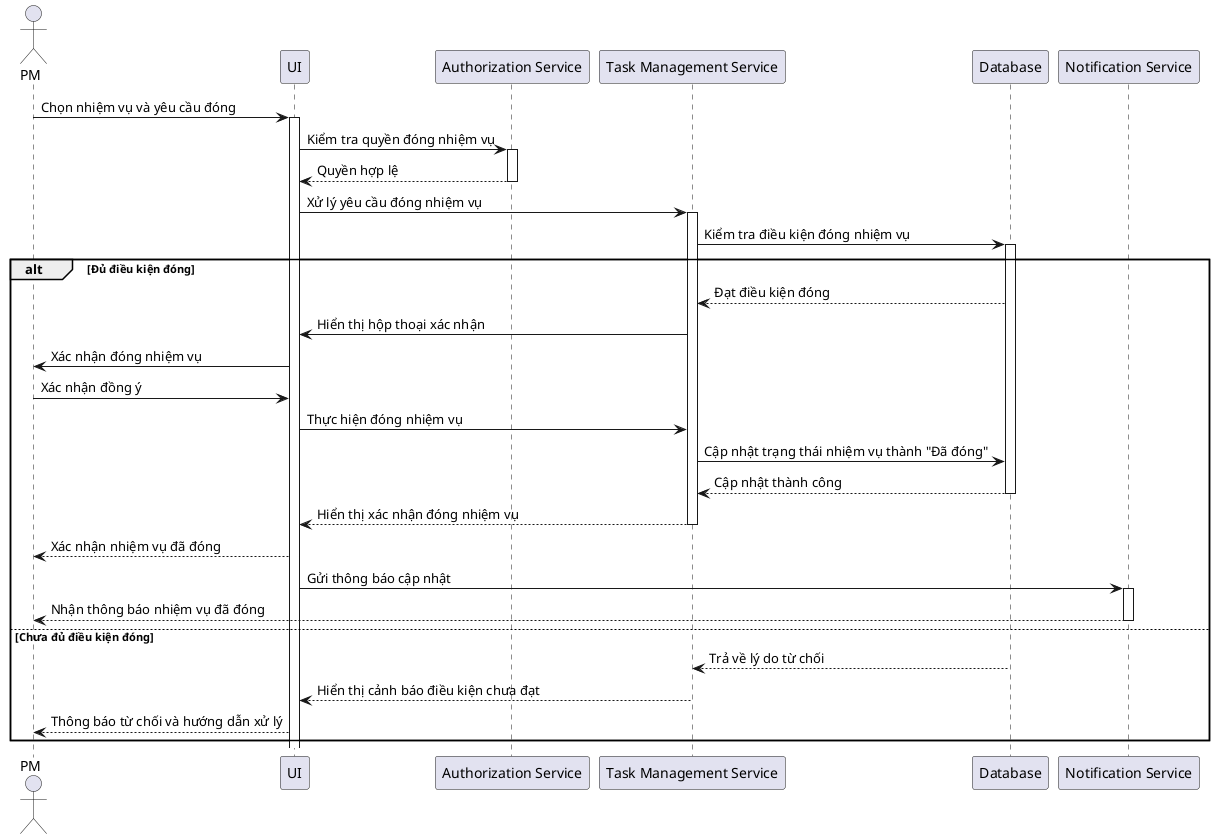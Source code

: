 @startuml
actor "PM" as U

participant "UI" as UI
participant "Authorization Service"
participant "Task Management Service" as System
participant "Database" as DB
participant "Notification Service"

U -> UI: Chọn nhiệm vụ và yêu cầu đóng
activate UI

UI -> "Authorization Service": Kiểm tra quyền đóng nhiệm vụ
activate "Authorization Service"

"Authorization Service" --> UI: Quyền hợp lệ
deactivate "Authorization Service"

UI -> System: Xử lý yêu cầu đóng nhiệm vụ
activate System

System -> DB: Kiểm tra điều kiện đóng nhiệm vụ
activate DB

alt Đủ điều kiện đóng
    DB --> System: Đạt điều kiện đóng
    System -> UI: Hiển thị hộp thoại xác nhận
    UI -> U: Xác nhận đóng nhiệm vụ
    U -> UI: Xác nhận đồng ý

    UI -> System: Thực hiện đóng nhiệm vụ
    System -> DB: Cập nhật trạng thái nhiệm vụ thành "Đã đóng"
    DB --> System: Cập nhật thành công
    deactivate DB

    System --> UI: Hiển thị xác nhận đóng nhiệm vụ
    deactivate System
    UI --> U: Xác nhận nhiệm vụ đã đóng

    UI -> "Notification Service": Gửi thông báo cập nhật
    activate "Notification Service"
    "Notification Service" --> U: Nhận thông báo nhiệm vụ đã đóng
    deactivate "Notification Service"

else Chưa đủ điều kiện đóng
    DB --> System: Trả về lý do từ chối
    deactivate DB

    System --> UI: Hiển thị cảnh báo điều kiện chưa đạt
    deactivate System
    UI --> U: Thông báo từ chối và hướng dẫn xử lý

end

@enduml
